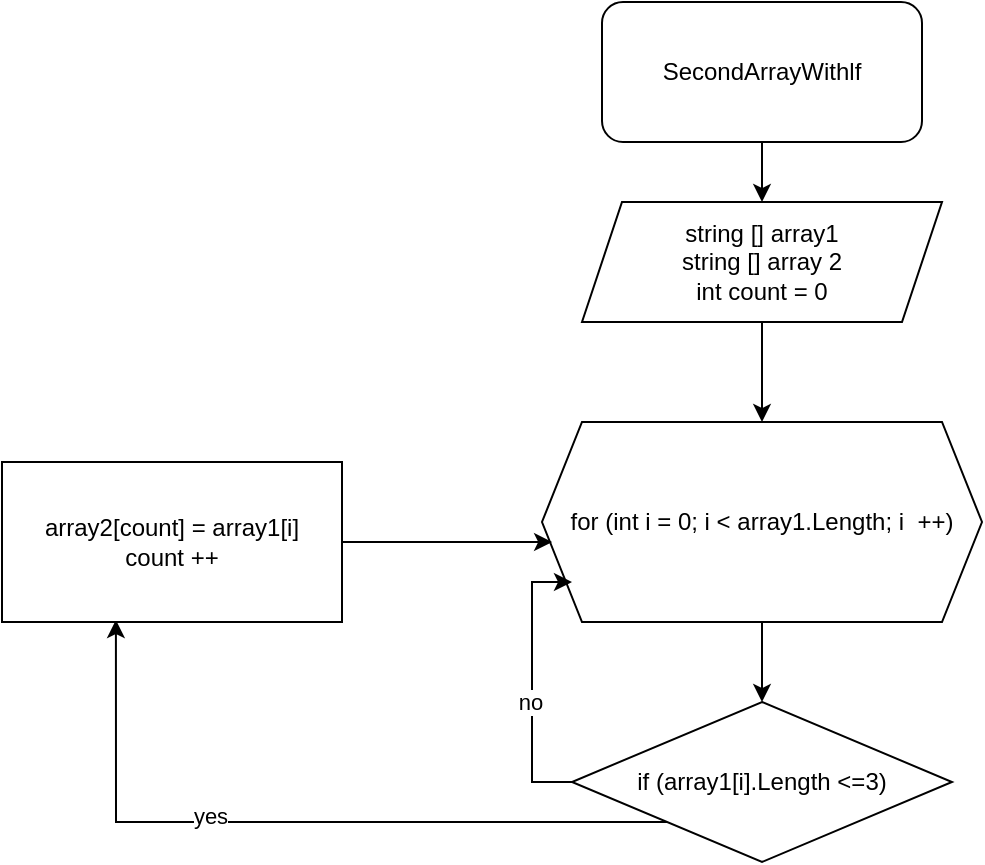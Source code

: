 <mxfile version="20.4.0" type="github">
  <diagram id="CZVpNmvq4UjVErvkMGxj" name="Страница 1">
    <mxGraphModel dx="1422" dy="764" grid="1" gridSize="10" guides="1" tooltips="1" connect="1" arrows="1" fold="1" page="1" pageScale="1" pageWidth="827" pageHeight="1169" math="0" shadow="0">
      <root>
        <mxCell id="0" />
        <mxCell id="1" parent="0" />
        <mxCell id="5e9d36rBXtQ9en5j7aQE-2" style="edgeStyle=orthogonalEdgeStyle;rounded=0;orthogonalLoop=1;jettySize=auto;html=1;exitX=0.5;exitY=1;exitDx=0;exitDy=0;entryX=0.5;entryY=0;entryDx=0;entryDy=0;" edge="1" parent="1" source="5e9d36rBXtQ9en5j7aQE-1" target="5e9d36rBXtQ9en5j7aQE-3">
          <mxGeometry relative="1" as="geometry">
            <mxPoint x="400" y="140" as="targetPoint" />
          </mxGeometry>
        </mxCell>
        <mxCell id="5e9d36rBXtQ9en5j7aQE-1" value="SecondArrayWithlf" style="rounded=1;whiteSpace=wrap;html=1;" vertex="1" parent="1">
          <mxGeometry x="400" y="40" width="160" height="70" as="geometry" />
        </mxCell>
        <mxCell id="5e9d36rBXtQ9en5j7aQE-4" style="edgeStyle=orthogonalEdgeStyle;rounded=0;orthogonalLoop=1;jettySize=auto;html=1;exitX=0.5;exitY=1;exitDx=0;exitDy=0;entryX=0.5;entryY=0;entryDx=0;entryDy=0;" edge="1" parent="1" source="5e9d36rBXtQ9en5j7aQE-3" target="5e9d36rBXtQ9en5j7aQE-5">
          <mxGeometry relative="1" as="geometry">
            <mxPoint x="400" y="230" as="targetPoint" />
          </mxGeometry>
        </mxCell>
        <mxCell id="5e9d36rBXtQ9en5j7aQE-3" value="string [] array1&lt;br&gt;string [] array 2&lt;br&gt;int count = 0" style="shape=parallelogram;perimeter=parallelogramPerimeter;whiteSpace=wrap;html=1;fixedSize=1;" vertex="1" parent="1">
          <mxGeometry x="390" y="140" width="180" height="60" as="geometry" />
        </mxCell>
        <mxCell id="5e9d36rBXtQ9en5j7aQE-8" style="edgeStyle=orthogonalEdgeStyle;rounded=0;orthogonalLoop=1;jettySize=auto;html=1;exitX=0.5;exitY=1;exitDx=0;exitDy=0;entryX=0.5;entryY=0;entryDx=0;entryDy=0;" edge="1" parent="1" source="5e9d36rBXtQ9en5j7aQE-5" target="5e9d36rBXtQ9en5j7aQE-7">
          <mxGeometry relative="1" as="geometry" />
        </mxCell>
        <mxCell id="5e9d36rBXtQ9en5j7aQE-5" value="for (int i = 0; i &amp;lt; array1.Length; i&amp;nbsp; ++)" style="shape=hexagon;perimeter=hexagonPerimeter2;whiteSpace=wrap;html=1;fixedSize=1;" vertex="1" parent="1">
          <mxGeometry x="370" y="250" width="220" height="100" as="geometry" />
        </mxCell>
        <mxCell id="5e9d36rBXtQ9en5j7aQE-12" style="edgeStyle=orthogonalEdgeStyle;rounded=0;orthogonalLoop=1;jettySize=auto;html=1;exitX=0;exitY=1;exitDx=0;exitDy=0;entryX=0.335;entryY=0.988;entryDx=0;entryDy=0;entryPerimeter=0;" edge="1" parent="1" source="5e9d36rBXtQ9en5j7aQE-7" target="5e9d36rBXtQ9en5j7aQE-10">
          <mxGeometry relative="1" as="geometry" />
        </mxCell>
        <mxCell id="5e9d36rBXtQ9en5j7aQE-17" value="yes" style="edgeLabel;html=1;align=center;verticalAlign=middle;resizable=0;points=[];" vertex="1" connectable="0" parent="5e9d36rBXtQ9en5j7aQE-12">
          <mxGeometry x="0.214" y="-3" relative="1" as="geometry">
            <mxPoint as="offset" />
          </mxGeometry>
        </mxCell>
        <mxCell id="5e9d36rBXtQ9en5j7aQE-13" style="edgeStyle=orthogonalEdgeStyle;rounded=0;orthogonalLoop=1;jettySize=auto;html=1;exitX=0;exitY=0.5;exitDx=0;exitDy=0;" edge="1" parent="1" source="5e9d36rBXtQ9en5j7aQE-7">
          <mxGeometry relative="1" as="geometry">
            <mxPoint x="385" y="330" as="targetPoint" />
            <Array as="points">
              <mxPoint x="365" y="430" />
              <mxPoint x="365" y="330" />
              <mxPoint x="379" y="330" />
            </Array>
          </mxGeometry>
        </mxCell>
        <mxCell id="5e9d36rBXtQ9en5j7aQE-21" value="no" style="edgeLabel;html=1;align=center;verticalAlign=middle;resizable=0;points=[];" vertex="1" connectable="0" parent="5e9d36rBXtQ9en5j7aQE-13">
          <mxGeometry x="-0.143" y="1" relative="1" as="geometry">
            <mxPoint as="offset" />
          </mxGeometry>
        </mxCell>
        <mxCell id="5e9d36rBXtQ9en5j7aQE-7" value="if (array1[i].Length &amp;lt;=3)" style="rhombus;whiteSpace=wrap;html=1;" vertex="1" parent="1">
          <mxGeometry x="385" y="390" width="190" height="80" as="geometry" />
        </mxCell>
        <mxCell id="5e9d36rBXtQ9en5j7aQE-11" style="edgeStyle=orthogonalEdgeStyle;rounded=0;orthogonalLoop=1;jettySize=auto;html=1;exitX=1;exitY=0.5;exitDx=0;exitDy=0;entryX=0.023;entryY=0.6;entryDx=0;entryDy=0;entryPerimeter=0;" edge="1" parent="1" source="5e9d36rBXtQ9en5j7aQE-10" target="5e9d36rBXtQ9en5j7aQE-5">
          <mxGeometry relative="1" as="geometry">
            <mxPoint x="370" y="310" as="targetPoint" />
          </mxGeometry>
        </mxCell>
        <mxCell id="5e9d36rBXtQ9en5j7aQE-10" value="array2[count] = array1[i]&lt;br&gt;count ++" style="rounded=0;whiteSpace=wrap;html=1;" vertex="1" parent="1">
          <mxGeometry x="100" y="270" width="170" height="80" as="geometry" />
        </mxCell>
      </root>
    </mxGraphModel>
  </diagram>
</mxfile>
